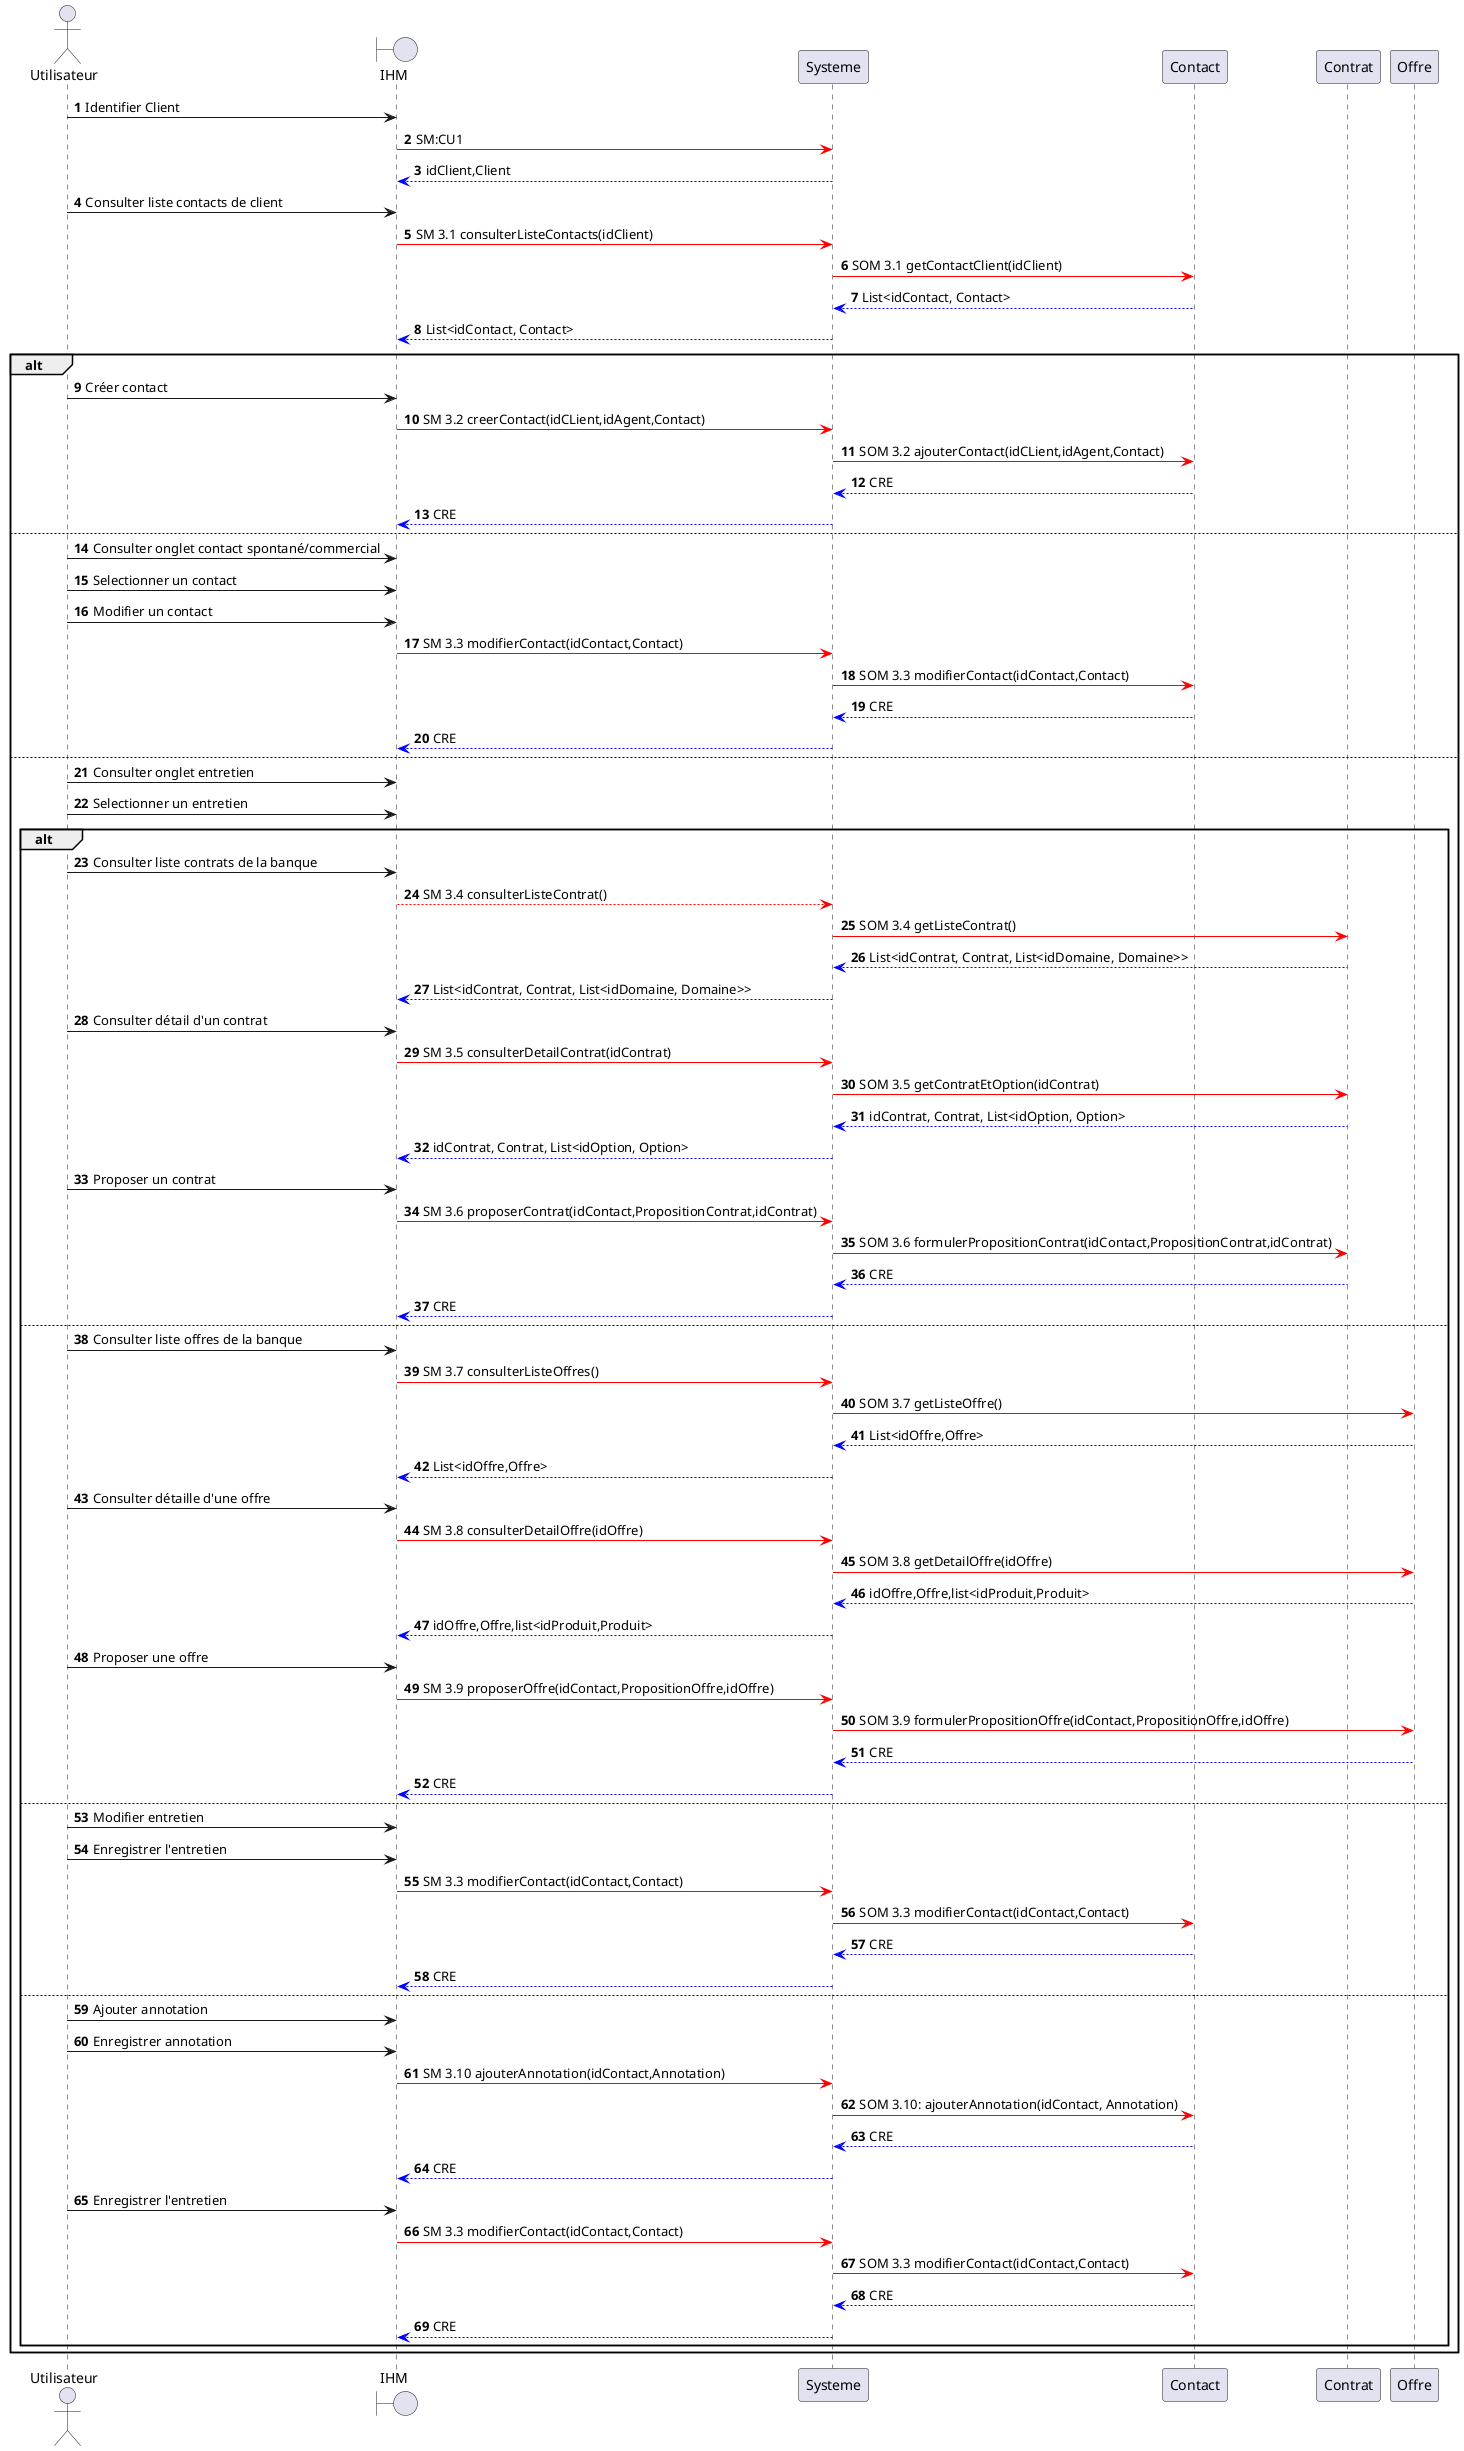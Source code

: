 @startuml
actor Utilisateur as U
boundary IHM as I
participant Systeme as S
participant Contact as C
participant Contrat as CON
participant Offre as O

autonumber

U->I: Identifier Client
I-[#red]>S: SM:CU1
S-[#0000FF]->I: idClient,Client

U->I: Consulter liste contacts de client
I-[#red]>S: SM 3.1 consulterListeContacts(idClient)
S-[#red]>C: SOM 3.1 getContactClient(idClient)
C-[#0000FF]->S: List<idContact, Contact>
S-[#0000FF]->I: List<idContact, Contact>

alt
    U->I: Créer contact
    I-[#red]>S: SM 3.2 creerContact(idCLient,idAgent,Contact)
    S-[#red]>C: SOM 3.2 ajouterContact(idCLient,idAgent,Contact)
    C-[#0000FF]->S: CRE
    S-[#0000FF]->I: CRE
else
    U->I: Consulter onglet contact spontané/commercial
    U->I: Selectionner un contact
    U->I: Modifier un contact
    I-[#red]>S: SM 3.3 modifierContact(idContact,Contact)
    S-[#red]>C: SOM 3.3 modifierContact(idContact,Contact)
    C-[#0000FF]->S: CRE
    S-[#0000FF]->I: CRE
else
    U->I: Consulter onglet entretien
    U->I: Selectionner un entretien
    alt
        U->I: Consulter liste contrats de la banque
        I--[#red]>S: SM 3.4 consulterListeContrat()
        S-[#red]>CON: SOM 3.4 getListeContrat()
        CON-[#0000FF]->S: List<idContrat, Contrat, List<idDomaine, Domaine>>
        S-[#0000FF]->I: List<idContrat, Contrat, List<idDomaine, Domaine>>


        U->I: Consulter détail d'un contrat
        I-[#red]>S: SM 3.5 consulterDetailContrat(idContrat)
        S -[#red]> CON : SOM 3.5 getContratEtOption(idContrat)
        CON -[#0000FF]-> S : idContrat, Contrat, List<idOption, Option>
        S -[#0000FF]-> I: idContrat, Contrat, List<idOption, Option>

        U->I: Proposer un contrat
        I-[#red]>S: SM 3.6 proposerContrat(idContact,PropositionContrat,idContrat)
        S-[#red]>CON: SOM 3.6 formulerPropositionContrat(idContact,PropositionContrat,idContrat)
        CON-[#0000FF]->S: CRE
        S-[#0000FF]->I: CRE
    else
        U->I: Consulter liste offres de la banque
        I-[#red]>S: SM 3.7 consulterListeOffres()
        S-[#red]>O: SOM 3.7 getListeOffre()
        O-[#0000FF]->S: List<idOffre,Offre>
        S-[#0000FF]->I: List<idOffre,Offre>

        U->I: Consulter détaille d'une offre
        I-[#red]>S: SM 3.8 consulterDetailOffre(idOffre)
        S -[#red]> O : SOM 3.8 getDetailOffre(idOffre)
        O -[#0000FF]-> S : idOffre,Offre,list<idProduit,Produit>
        S-[#0000FF]->I: idOffre,Offre,list<idProduit,Produit>

        U->I: Proposer une offre
        I-[#red]>S: SM 3.9 proposerOffre(idContact,PropositionOffre,idOffre)
        S-[#red]>O: SOM 3.9 formulerPropositionOffre(idContact,PropositionOffre,idOffre)
        O-[#0000FF]->S: CRE
        S-[#0000FF]->I: CRE
    else
        U->I: Modifier entretien
        U->I: Enregistrer l'entretien
        I-[#red]>S: SM 3.3 modifierContact(idContact,Contact)
        S-[#red]>C: SOM 3.3 modifierContact(idContact,Contact)
        C-[#0000FF]->S: CRE
        S-[#0000FF]->I: CRE

    else
        U->I: Ajouter annotation
        U->I: Enregistrer annotation
        I-[#red]>S: SM 3.10 ajouterAnnotation(idContact,Annotation)
        S-[#red]>C: SOM 3.10: ajouterAnnotation(idContact, Annotation)
        C-[#0000FF]->S:CRE
        S-[#0000FF]->I: CRE

        U->I: Enregistrer l'entretien
        I-[#red]>S: SM 3.3 modifierContact(idContact,Contact)
        S-[#red]>C: SOM 3.3 modifierContact(idContact,Contact)
        C-[#0000FF]->S: CRE
        S-[#0000FF]->I: CRE
    end
end

@enduml